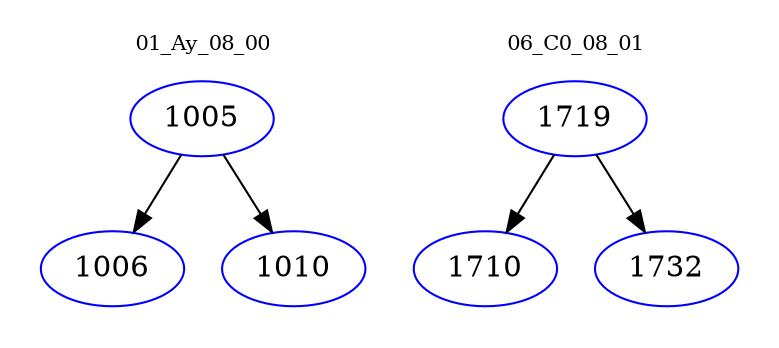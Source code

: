 digraph{
subgraph cluster_0 {
color = white
label = "01_Ay_08_00";
fontsize=10;
T0_1005 [label="1005", color="blue"]
T0_1005 -> T0_1006 [color="black"]
T0_1006 [label="1006", color="blue"]
T0_1005 -> T0_1010 [color="black"]
T0_1010 [label="1010", color="blue"]
}
subgraph cluster_1 {
color = white
label = "06_C0_08_01";
fontsize=10;
T1_1719 [label="1719", color="blue"]
T1_1719 -> T1_1710 [color="black"]
T1_1710 [label="1710", color="blue"]
T1_1719 -> T1_1732 [color="black"]
T1_1732 [label="1732", color="blue"]
}
}

